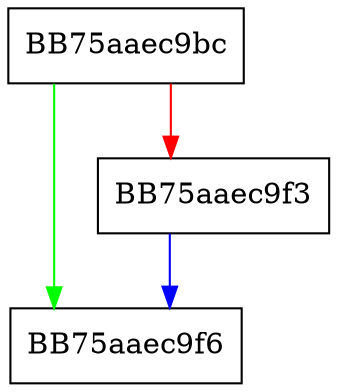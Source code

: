 digraph GUIDToString {
  node [shape="box"];
  graph [splines=ortho];
  BB75aaec9bc -> BB75aaec9f6 [color="green"];
  BB75aaec9bc -> BB75aaec9f3 [color="red"];
  BB75aaec9f3 -> BB75aaec9f6 [color="blue"];
}